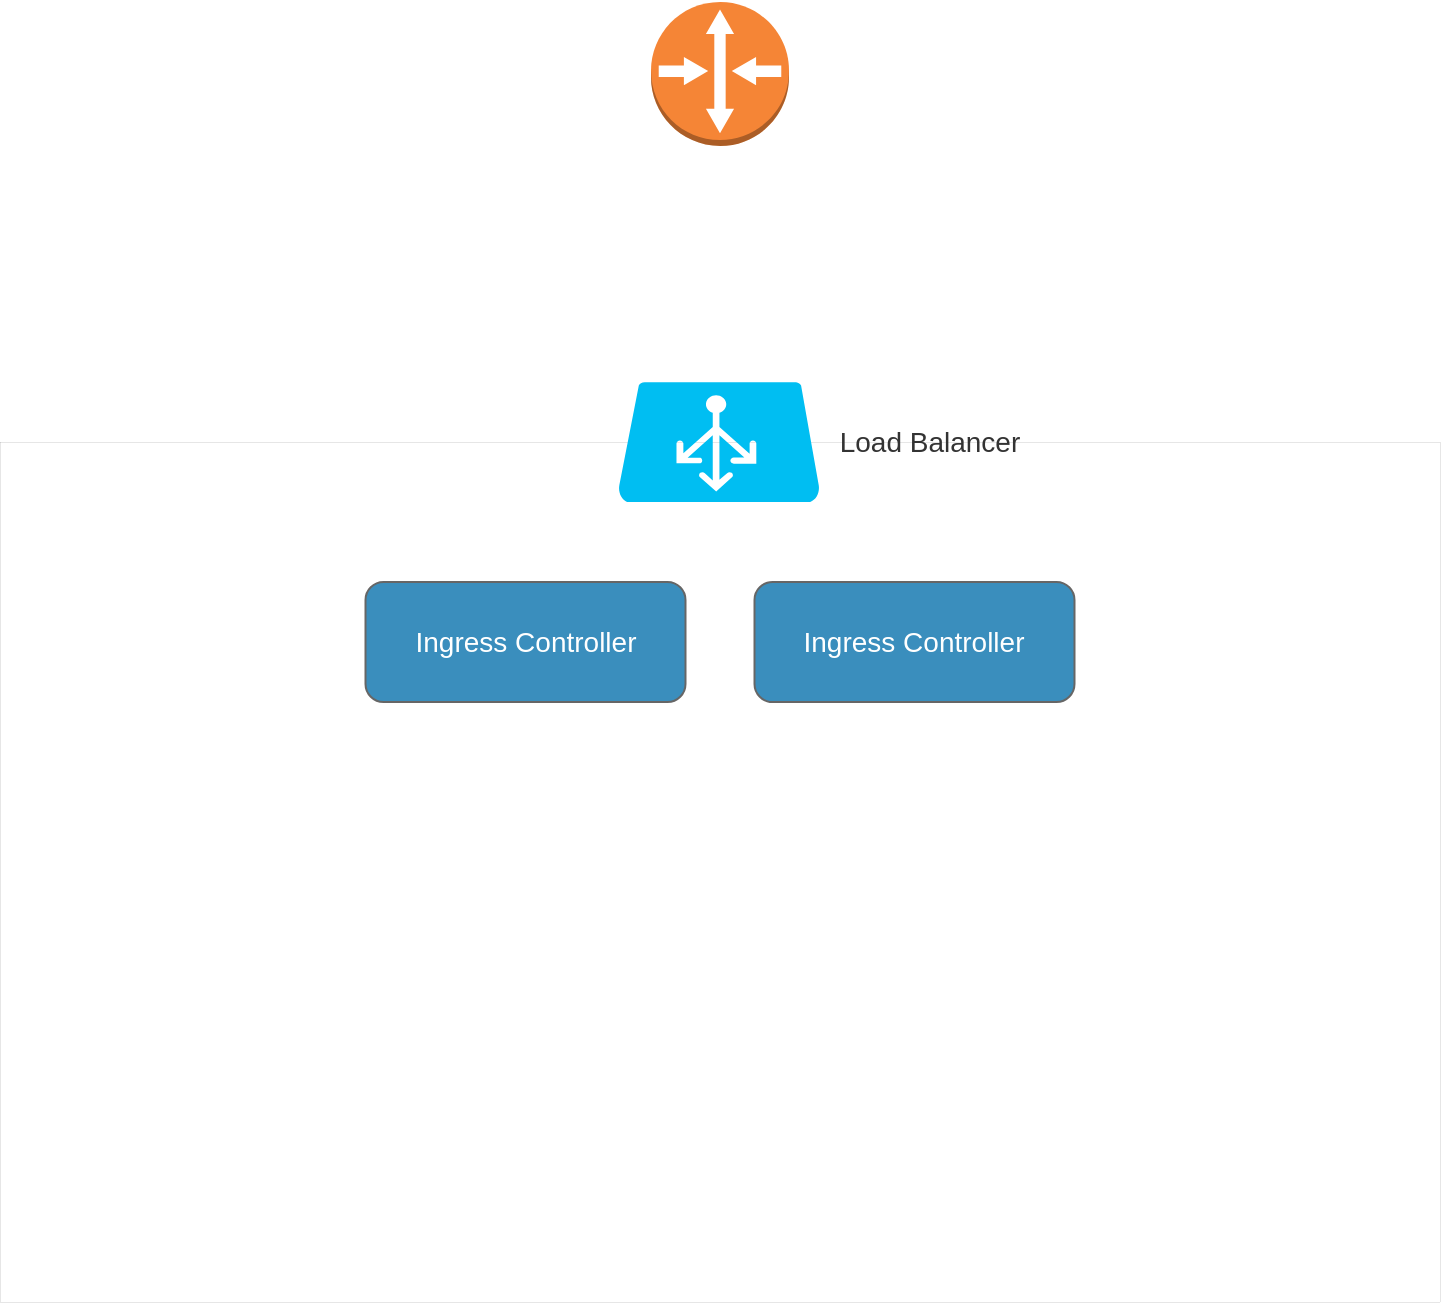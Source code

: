 <mxfile version="20.5.3" type="github">
  <diagram id="a1CHIfD1MNtg-3mOQyhZ" name="第 1 页">
    <mxGraphModel dx="1185" dy="900" grid="1" gridSize="10" guides="1" tooltips="1" connect="1" arrows="1" fold="1" page="1" pageScale="1" pageWidth="827" pageHeight="1169" math="0" shadow="0">
      <root>
        <mxCell id="0" />
        <mxCell id="1" parent="0" />
        <mxCell id="5qL3P_yVnfUD6-obJIHw-1" value="" style="rounded=0;whiteSpace=wrap;html=1;strokeWidth=0;" vertex="1" parent="1">
          <mxGeometry x="54" y="300" width="720" height="430" as="geometry" />
        </mxCell>
        <mxCell id="5qL3P_yVnfUD6-obJIHw-2" value="" style="outlineConnect=0;dashed=0;verticalLabelPosition=bottom;verticalAlign=top;align=center;html=1;shape=mxgraph.aws3.router;fillColor=#F58536;gradientColor=none;" vertex="1" parent="1">
          <mxGeometry x="379.5" y="80" width="69" height="72" as="geometry" />
        </mxCell>
        <mxCell id="5qL3P_yVnfUD6-obJIHw-4" value="&lt;font style=&quot;font-size: 14px;&quot; color=&quot;#ffffff&quot;&gt;Ingress Controller&lt;/font&gt;" style="rounded=1;whiteSpace=wrap;html=1;fillColor=#3A8EBD;fontColor=#333333;strokeColor=#666666;" vertex="1" parent="1">
          <mxGeometry x="236.75" y="370" width="160" height="60" as="geometry" />
        </mxCell>
        <mxCell id="5qL3P_yVnfUD6-obJIHw-5" value="&lt;font style=&quot;font-size: 14px;&quot; color=&quot;#ffffff&quot;&gt;Ingress Controller&lt;/font&gt;" style="rounded=1;whiteSpace=wrap;html=1;fillColor=#3A8EBD;fontColor=#333333;strokeColor=#666666;" vertex="1" parent="1">
          <mxGeometry x="431.25" y="370" width="160" height="60" as="geometry" />
        </mxCell>
        <mxCell id="5qL3P_yVnfUD6-obJIHw-8" value="" style="verticalLabelPosition=bottom;html=1;verticalAlign=top;align=center;strokeColor=none;fillColor=#00BEF2;shape=mxgraph.azure.azure_load_balancer;fontSize=14;fontColor=#FFFFFF;" vertex="1" parent="1">
          <mxGeometry x="363" y="270" width="101" height="60" as="geometry" />
        </mxCell>
        <mxCell id="5qL3P_yVnfUD6-obJIHw-9" value="&lt;font color=&quot;#333333&quot;&gt;Load Balancer&lt;/font&gt;" style="text;html=1;strokeColor=none;fillColor=none;align=center;verticalAlign=middle;whiteSpace=wrap;rounded=0;fontSize=14;fontColor=#FFFFFF;" vertex="1" parent="1">
          <mxGeometry x="464" y="285" width="110" height="30" as="geometry" />
        </mxCell>
      </root>
    </mxGraphModel>
  </diagram>
</mxfile>
